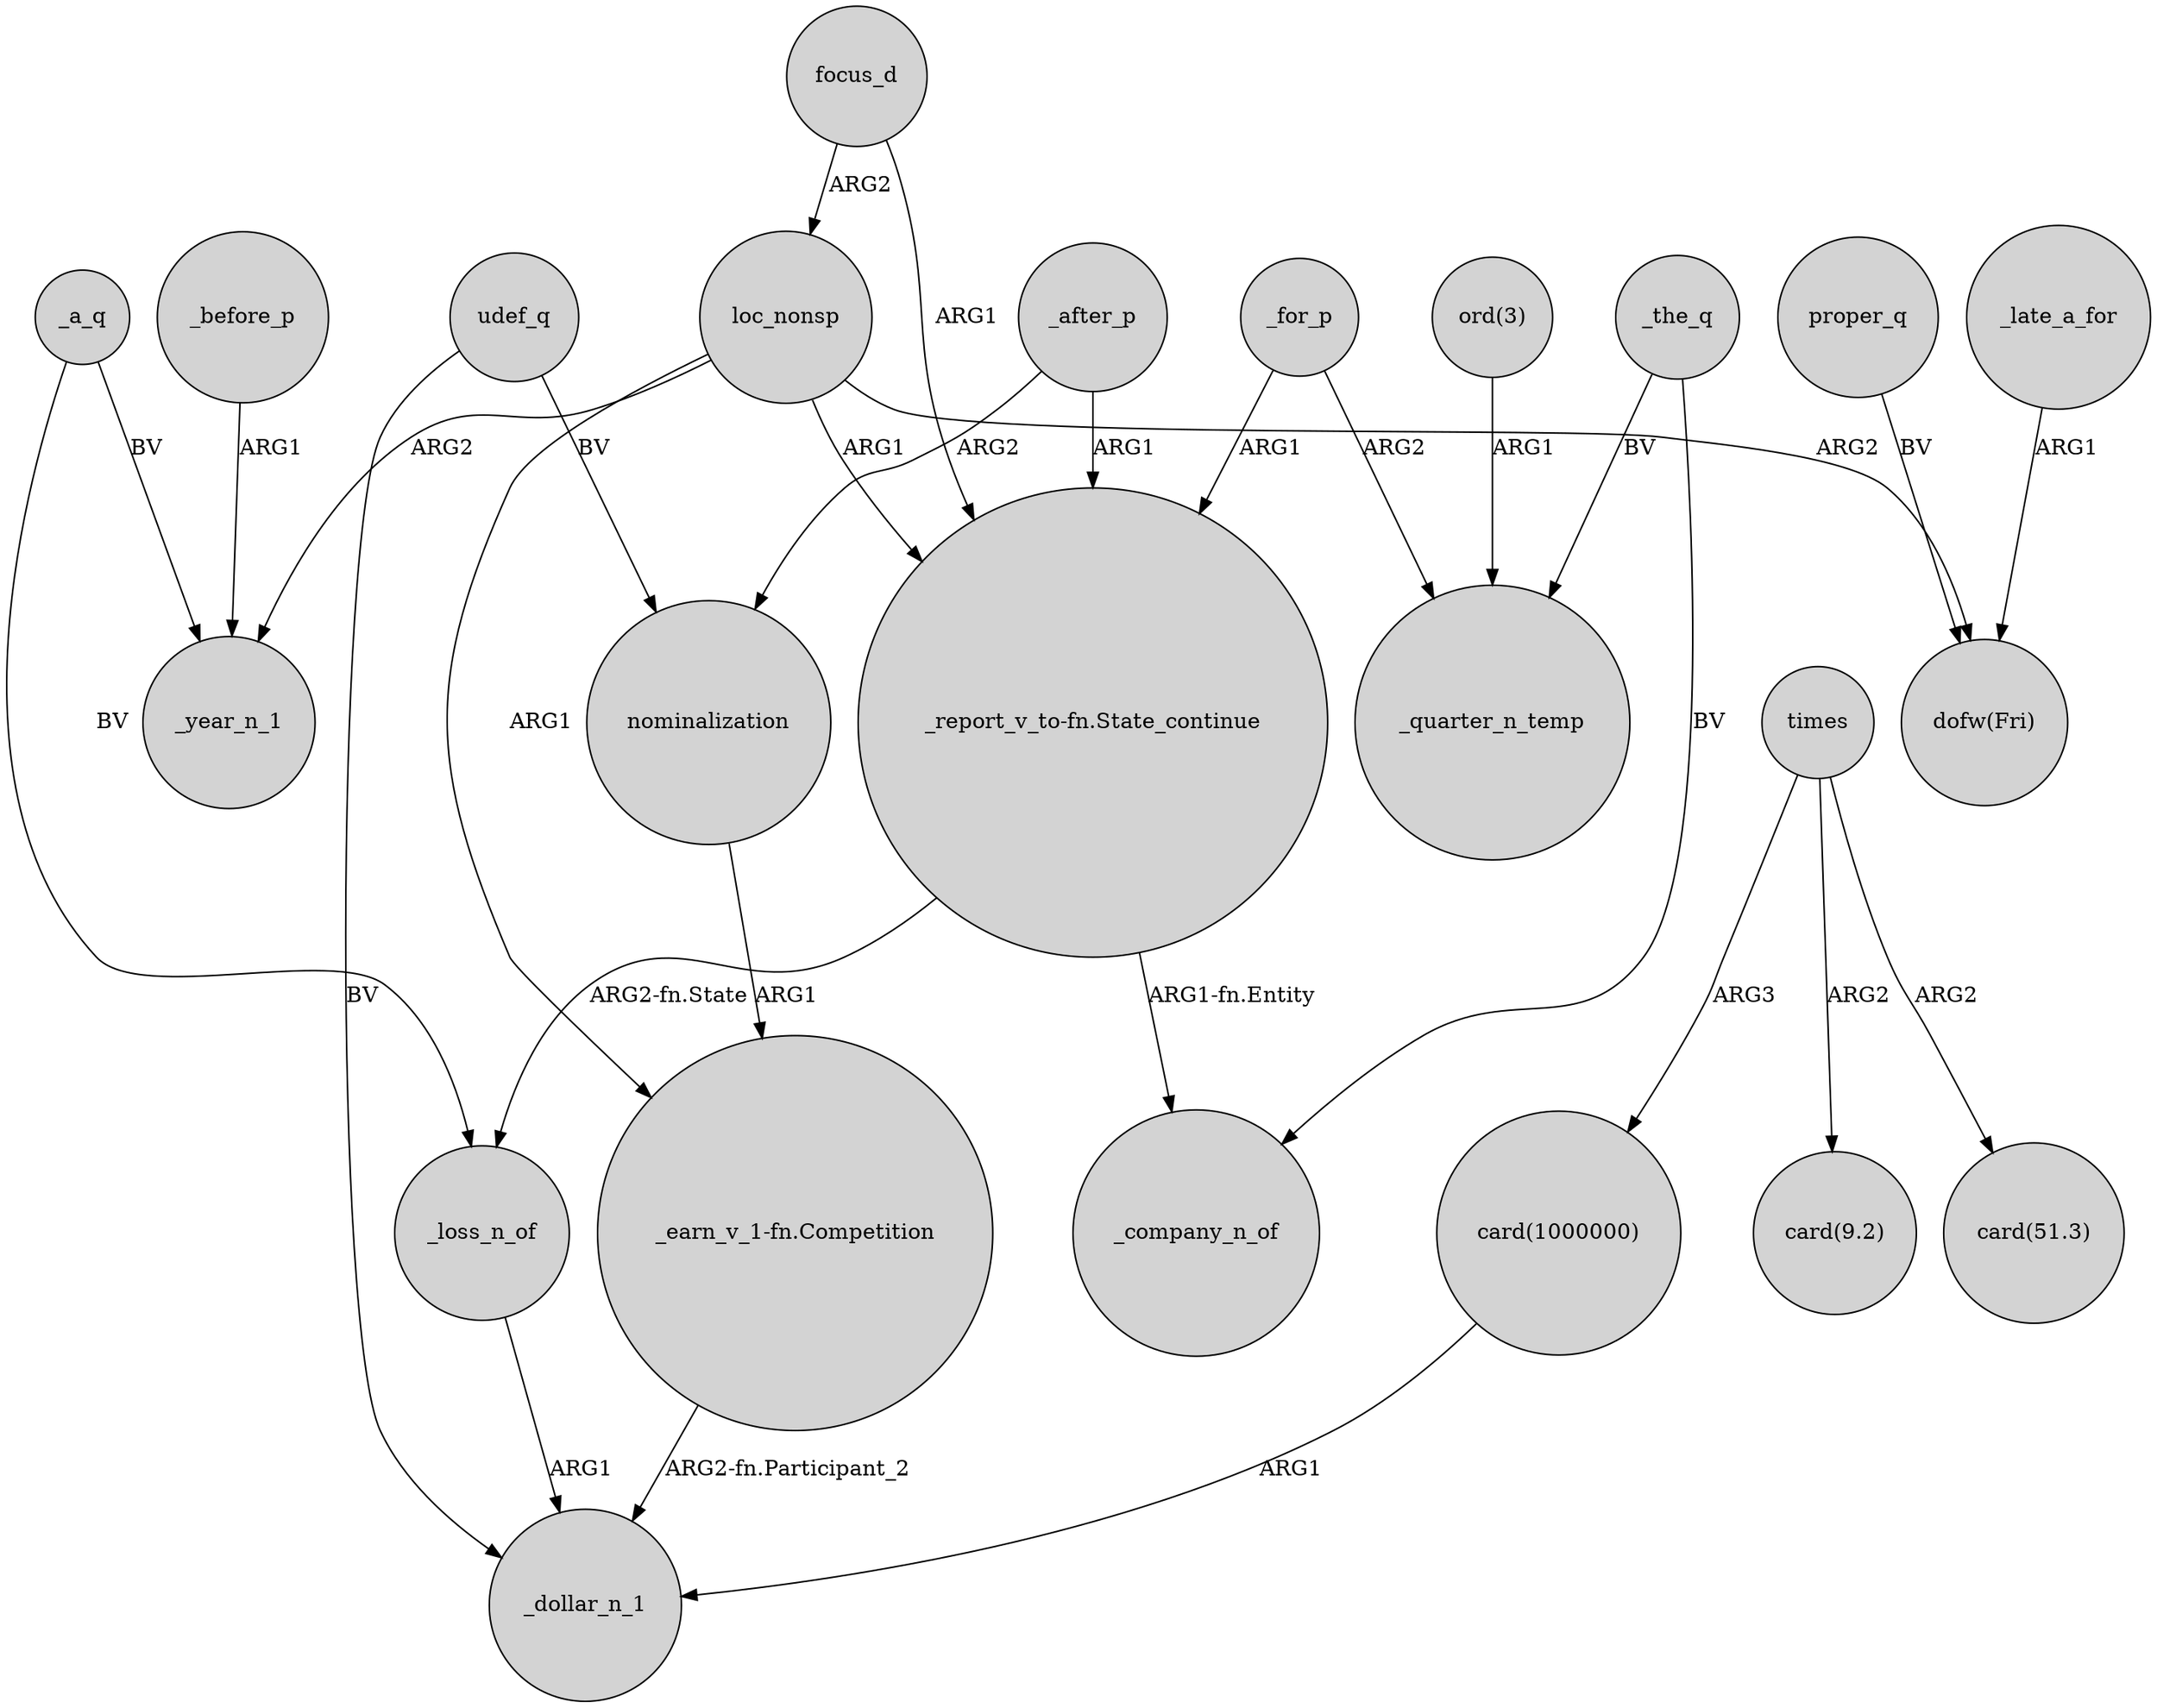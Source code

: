 digraph {
	node [shape=circle style=filled]
	_a_q -> _loss_n_of [label=BV]
	nominalization -> "_earn_v_1-fn.Competition" [label=ARG1]
	"_report_v_to-fn.State_continue" -> _company_n_of [label="ARG1-fn.Entity"]
	_after_p -> "_report_v_to-fn.State_continue" [label=ARG1]
	"ord(3)" -> _quarter_n_temp [label=ARG1]
	proper_q -> "dofw(Fri)" [label=BV]
	times -> "card(9.2)" [label=ARG2]
	_late_a_for -> "dofw(Fri)" [label=ARG1]
	loc_nonsp -> "dofw(Fri)" [label=ARG2]
	"_earn_v_1-fn.Competition" -> _dollar_n_1 [label="ARG2-fn.Participant_2"]
	_the_q -> _quarter_n_temp [label=BV]
	_loss_n_of -> _dollar_n_1 [label=ARG1]
	udef_q -> nominalization [label=BV]
	times -> "card(1000000)" [label=ARG3]
	times -> "card(51.3)" [label=ARG2]
	focus_d -> loc_nonsp [label=ARG2]
	_a_q -> _year_n_1 [label=BV]
	loc_nonsp -> _year_n_1 [label=ARG2]
	_for_p -> "_report_v_to-fn.State_continue" [label=ARG1]
	loc_nonsp -> "_earn_v_1-fn.Competition" [label=ARG1]
	loc_nonsp -> "_report_v_to-fn.State_continue" [label=ARG1]
	_after_p -> nominalization [label=ARG2]
	_for_p -> _quarter_n_temp [label=ARG2]
	udef_q -> _dollar_n_1 [label=BV]
	"_report_v_to-fn.State_continue" -> _loss_n_of [label="ARG2-fn.State"]
	"card(1000000)" -> _dollar_n_1 [label=ARG1]
	focus_d -> "_report_v_to-fn.State_continue" [label=ARG1]
	_before_p -> _year_n_1 [label=ARG1]
	_the_q -> _company_n_of [label=BV]
}
